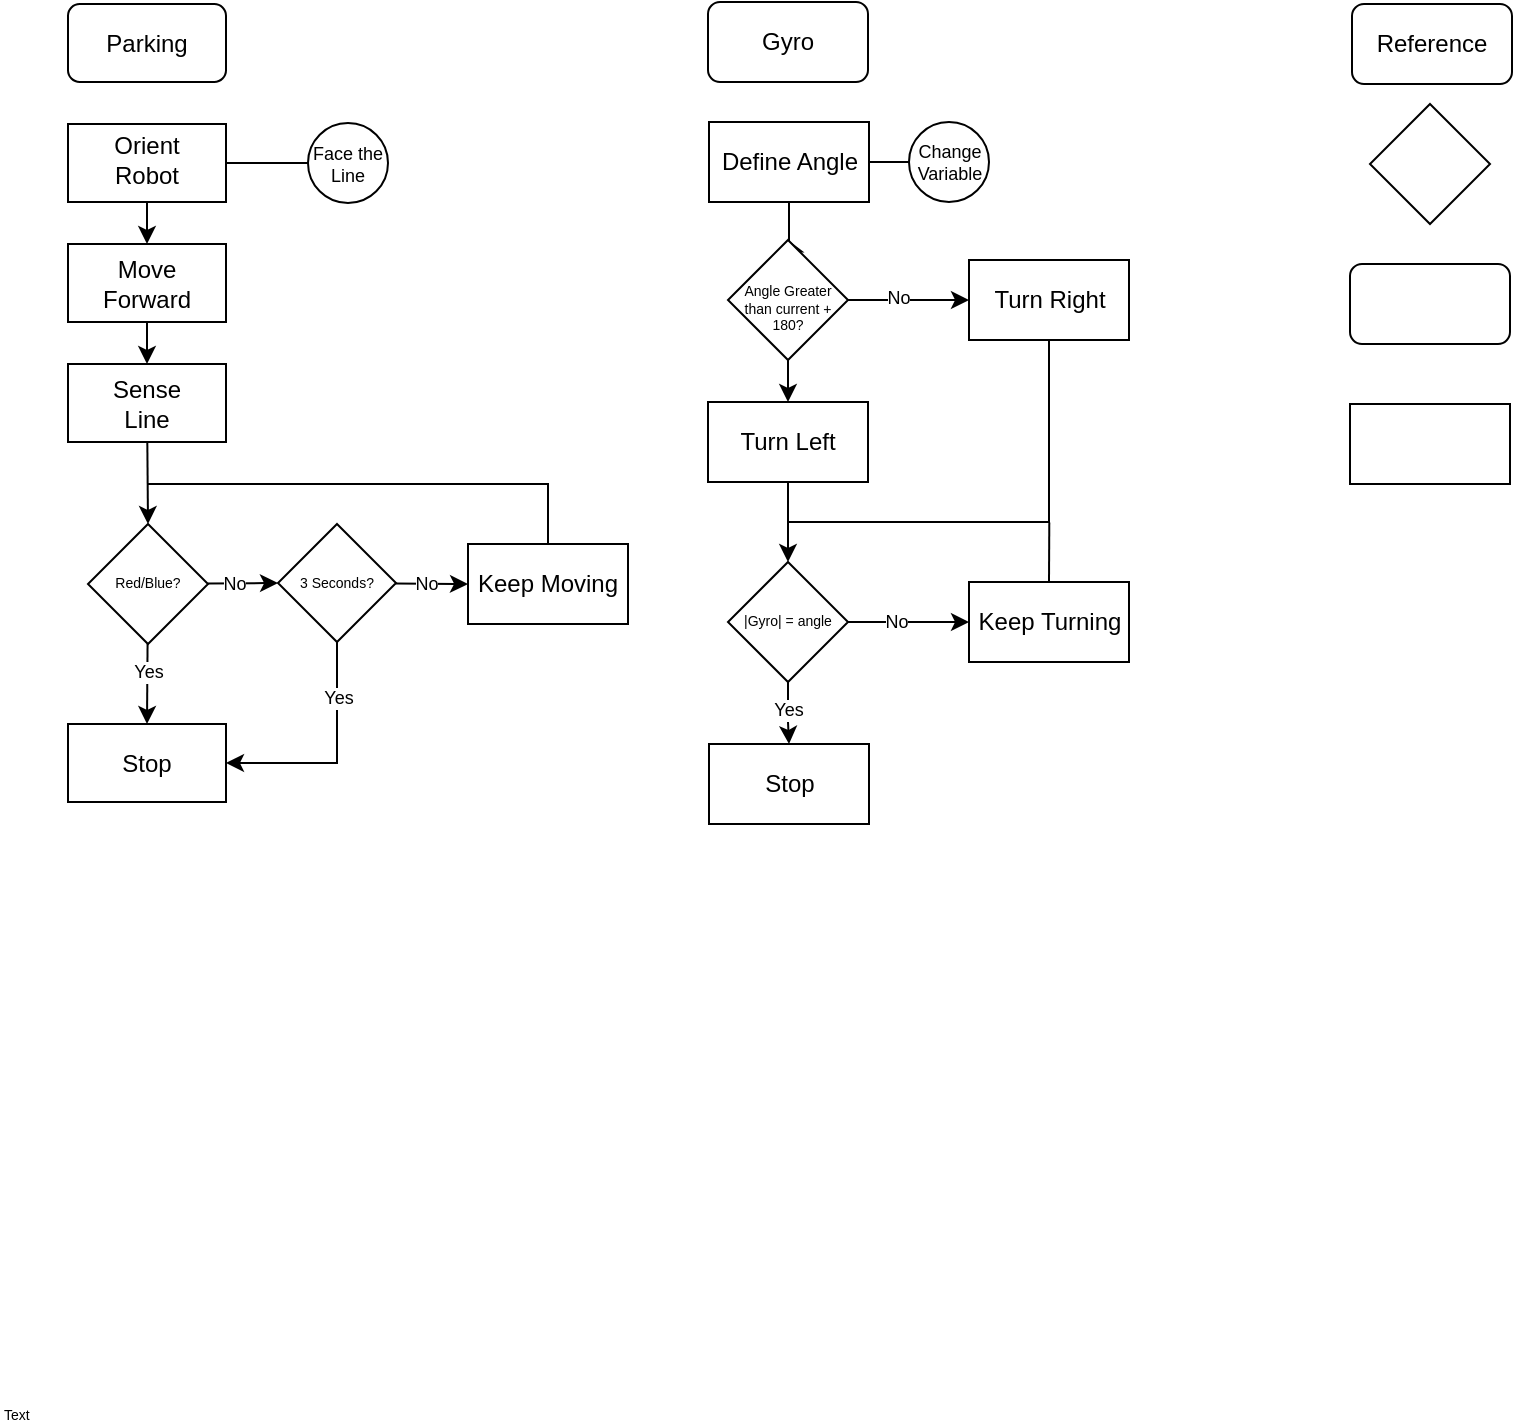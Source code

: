 <mxfile version="12.0.0" type="github" pages="2"><diagram id="pHJwRLuF5TMf0lRPLYW9" name="Gyro + Parking"><mxGraphModel grid="1" dx="854" dy="430" gridSize="10" guides="1" tooltips="1" connect="1" arrows="1" fold="1" page="1" pageScale="1" pageWidth="850" pageHeight="1100" background="none" math="0" shadow="0"><root><mxCell id="0" /><mxCell id="1" parent="0" /><mxCell id="SPKbu1m8ChDVOImklEzh-2" value="" parent="1" style="rounded=1;whiteSpace=wrap;html=1;fontSize=12;fontFamily=Helvetica;" vertex="1"><mxGeometry as="geometry" x="40" y="40" width="79" height="39" /></mxCell><mxCell id="SPKbu1m8ChDVOImklEzh-3" value="Parking" parent="1" style="text;html=1;strokeColor=none;fillColor=none;align=center;verticalAlign=middle;whiteSpace=wrap;rounded=0;fontSize=12;fontFamily=Helvetica;" vertex="1"><mxGeometry as="geometry" x="60" y="50" width="39" height="19" /></mxCell><mxCell id="SPKbu1m8ChDVOImklEzh-19" source="SPKbu1m8ChDVOImklEzh-4" parent="1" style="edgeStyle=none;rounded=0;orthogonalLoop=1;jettySize=auto;html=1;entryX=0.5;entryY=0;entryDx=0;entryDy=0;fontSize=12;fontFamily=Helvetica;" edge="1" target="SPKbu1m8ChDVOImklEzh-6"><mxGeometry as="geometry" relative="1" /></mxCell><mxCell id="SPKbu1m8ChDVOImklEzh-59" source="SPKbu1m8ChDVOImklEzh-4" parent="1" style="edgeStyle=orthogonalEdgeStyle;rounded=0;orthogonalLoop=1;jettySize=auto;html=1;entryX=0;entryY=0.5;entryDx=0;entryDy=0;startArrow=none;startFill=0;endArrow=none;endFill=0;fontSize=12;fontFamily=Helvetica;" edge="1" target="SPKbu1m8ChDVOImklEzh-58"><mxGeometry as="geometry" relative="1" /></mxCell><mxCell id="SPKbu1m8ChDVOImklEzh-4" value="" parent="1" style="rounded=0;whiteSpace=wrap;html=1;fontSize=12;fontFamily=Helvetica;" vertex="1"><mxGeometry as="geometry" x="40" y="100" width="79" height="39" /></mxCell><mxCell id="SPKbu1m8ChDVOImklEzh-5" value="Orient Robot" parent="1" style="text;html=1;strokeColor=none;fillColor=none;align=center;verticalAlign=middle;whiteSpace=wrap;rounded=0;fontSize=12;fontFamily=Helvetica;" vertex="1"><mxGeometry as="geometry" x="60" y="108" width="39" height="19" /></mxCell><mxCell id="SPKbu1m8ChDVOImklEzh-20" source="SPKbu1m8ChDVOImklEzh-6" parent="1" style="edgeStyle=none;rounded=0;orthogonalLoop=1;jettySize=auto;html=1;entryX=0.5;entryY=0;entryDx=0;entryDy=0;fontSize=12;fontFamily=Helvetica;" edge="1" target="SPKbu1m8ChDVOImklEzh-11"><mxGeometry as="geometry" relative="1" /></mxCell><mxCell id="SPKbu1m8ChDVOImklEzh-6" value="" parent="1" style="rounded=0;whiteSpace=wrap;html=1;fontSize=12;fontFamily=Helvetica;" vertex="1"><mxGeometry as="geometry" x="40" y="160" width="79" height="39" /></mxCell><mxCell id="SPKbu1m8ChDVOImklEzh-10" value="Move Forward" parent="1" style="text;html=1;strokeColor=none;fillColor=none;align=center;verticalAlign=middle;whiteSpace=wrap;rounded=0;fontSize=12;fontFamily=Helvetica;" vertex="1"><mxGeometry as="geometry" x="55" y="170" width="49" height="19" /></mxCell><mxCell id="SPKbu1m8ChDVOImklEzh-21" source="SPKbu1m8ChDVOImklEzh-11" parent="1" style="edgeStyle=none;rounded=0;orthogonalLoop=1;jettySize=auto;html=1;entryX=0.5;entryY=0;entryDx=0;entryDy=0;fontSize=12;fontFamily=Helvetica;" edge="1" target="SPKbu1m8ChDVOImklEzh-15"><mxGeometry as="geometry" relative="1" /></mxCell><mxCell id="SPKbu1m8ChDVOImklEzh-11" value="" parent="1" style="rounded=0;whiteSpace=wrap;html=1;fontSize=12;fontFamily=Helvetica;" vertex="1"><mxGeometry as="geometry" x="40" y="220" width="79" height="39" /></mxCell><mxCell id="SPKbu1m8ChDVOImklEzh-12" value="Sense Line" parent="1" style="text;html=1;strokeColor=none;fillColor=none;align=center;verticalAlign=middle;whiteSpace=wrap;rounded=0;fontSize=12;fontFamily=Helvetica;" vertex="1"><mxGeometry as="geometry" x="55" y="230" width="49" height="19" /></mxCell><mxCell id="SPKbu1m8ChDVOImklEzh-22" value="No" source="SPKbu1m8ChDVOImklEzh-15" parent="1" style="edgeStyle=none;rounded=0;orthogonalLoop=1;jettySize=auto;html=1;entryX=0;entryY=0.5;entryDx=0;entryDy=0;fontSize=9;fontFamily=Helvetica;" edge="1" target="SPKbu1m8ChDVOImklEzh-18"><mxGeometry as="geometry" x="-0.257" relative="1"><mxPoint as="offset" /></mxGeometry></mxCell><mxCell id="SPKbu1m8ChDVOImklEzh-24" source="SPKbu1m8ChDVOImklEzh-15" parent="1" style="edgeStyle=none;rounded=0;orthogonalLoop=1;jettySize=auto;html=1;entryX=0.5;entryY=0;entryDx=0;entryDy=0;fontSize=12;fontFamily=Helvetica;" edge="1" target="SPKbu1m8ChDVOImklEzh-17"><mxGeometry as="geometry" relative="1" /></mxCell><mxCell id="SPKbu1m8ChDVOImklEzh-27" value="Yes" parent="SPKbu1m8ChDVOImklEzh-24" style="text;html=1;resizable=0;points=[];align=center;verticalAlign=middle;labelBackgroundColor=#ffffff;fontSize=9;fontFamily=Helvetica;" vertex="1" connectable="0"><mxGeometry as="geometry" x="-0.32" y="1" relative="1"><mxPoint as="offset" x="-1" /></mxGeometry></mxCell><mxCell id="SPKbu1m8ChDVOImklEzh-15" value="Red/Blue?" parent="1" style="rhombus;whiteSpace=wrap;html=1;fontSize=7;fontFamily=Helvetica;" vertex="1"><mxGeometry as="geometry" x="50" y="300" width="60" height="60" /></mxCell><mxCell id="SPKbu1m8ChDVOImklEzh-26" source="SPKbu1m8ChDVOImklEzh-16" parent="1" style="edgeStyle=orthogonalEdgeStyle;rounded=0;orthogonalLoop=1;jettySize=auto;html=1;fontSize=12;exitX=0.5;exitY=0;exitDx=0;exitDy=0;endArrow=none;endFill=0;fontFamily=Helvetica;" edge="1"><mxGeometry as="geometry" relative="1"><mxPoint as="targetPoint" x="80" y="280" /><Array as="points"><mxPoint x="280" y="280" /></Array></mxGeometry></mxCell><mxCell id="SPKbu1m8ChDVOImklEzh-16" value="Keep Moving" parent="1" style="rounded=0;whiteSpace=wrap;html=1;fontSize=12;fontFamily=Helvetica;" vertex="1"><mxGeometry as="geometry" x="240" y="310" width="80" height="40" /></mxCell><mxCell id="SPKbu1m8ChDVOImklEzh-17" value="&lt;p style=&quot;font-size: 12px&quot;&gt;Stop&lt;/p&gt;" parent="1" style="rounded=0;whiteSpace=wrap;html=1;fontSize=12;fontFamily=Helvetica;fontStyle=0" vertex="1"><mxGeometry as="geometry" x="40" y="400" width="79" height="39" /></mxCell><mxCell id="SPKbu1m8ChDVOImklEzh-23" value="No" source="SPKbu1m8ChDVOImklEzh-18" parent="1" style="edgeStyle=none;rounded=0;orthogonalLoop=1;jettySize=auto;html=1;entryX=0;entryY=0.5;entryDx=0;entryDy=0;fontSize=9;fontFamily=Helvetica;" edge="1" target="SPKbu1m8ChDVOImklEzh-16"><mxGeometry as="geometry" x="-0.143" relative="1"><mxPoint as="offset" /></mxGeometry></mxCell><mxCell id="SPKbu1m8ChDVOImklEzh-18" value="3 Seconds?" parent="1" style="rhombus;whiteSpace=wrap;html=1;fontSize=7;fontFamily=Helvetica;" vertex="1"><mxGeometry as="geometry" x="145" y="300" width="59" height="59" /></mxCell><mxCell id="SPKbu1m8ChDVOImklEzh-25" source="SPKbu1m8ChDVOImklEzh-18" parent="1" style="edgeStyle=orthogonalEdgeStyle;rounded=0;orthogonalLoop=1;jettySize=auto;html=1;entryX=1;entryY=0.5;entryDx=0;entryDy=0;fontSize=12;exitX=0.5;exitY=1;exitDx=0;exitDy=0;fontFamily=Helvetica;" edge="1" target="SPKbu1m8ChDVOImklEzh-17"><mxGeometry as="geometry" relative="1"><mxPoint as="sourcePoint" x="190" y="290" /></mxGeometry></mxCell><mxCell id="SPKbu1m8ChDVOImklEzh-28" value="Yes" parent="SPKbu1m8ChDVOImklEzh-25" style="text;html=1;resizable=0;points=[];align=center;verticalAlign=middle;labelBackgroundColor=#ffffff;fontSize=9;fontFamily=Helvetica;" vertex="1" connectable="0"><mxGeometry as="geometry" x="-0.658" y="2" relative="1"><mxPoint as="offset" x="-2" y="7.5" /></mxGeometry></mxCell><mxCell id="SPKbu1m8ChDVOImklEzh-29" value="Gyro" parent="1" style="rounded=1;whiteSpace=wrap;html=1;fontSize=12;fontFamily=Helvetica;" vertex="1"><mxGeometry as="geometry" x="360" y="39" width="80" height="40" /></mxCell><mxCell id="SPKbu1m8ChDVOImklEzh-39" source="SPKbu1m8ChDVOImklEzh-32" parent="1" style="edgeStyle=orthogonalEdgeStyle;rounded=0;orthogonalLoop=1;jettySize=auto;html=1;entryX=0.5;entryY=0;entryDx=0;entryDy=0;endArrow=classic;endFill=1;fontSize=12;fontFamily=Helvetica;" edge="1" target="SPKbu1m8ChDVOImklEzh-35"><mxGeometry as="geometry" relative="1" /></mxCell><mxCell id="SPKbu1m8ChDVOImklEzh-32" value="Define Angle" parent="1" style="rounded=0;whiteSpace=wrap;html=1;fontSize=12;fontFamily=Helvetica;" vertex="1"><mxGeometry as="geometry" x="360.5" y="99" width="80" height="40" /></mxCell><mxCell id="SPKbu1m8ChDVOImklEzh-36" source="SPKbu1m8ChDVOImklEzh-34" parent="1" style="edgeStyle=orthogonalEdgeStyle;rounded=0;orthogonalLoop=1;jettySize=auto;html=1;entryX=1;entryY=0.5;entryDx=0;entryDy=0;endArrow=none;endFill=0;fontSize=12;fontFamily=Helvetica;" edge="1" target="SPKbu1m8ChDVOImklEzh-32"><mxGeometry as="geometry" relative="1" /></mxCell><mxCell id="SPKbu1m8ChDVOImklEzh-34" value="Change Variable" parent="1" style="ellipse;whiteSpace=wrap;html=1;aspect=fixed;fontSize=9;fontFamily=Helvetica;" vertex="1"><mxGeometry as="geometry" x="460.5" y="99" width="40" height="40" /></mxCell><mxCell id="SPKbu1m8ChDVOImklEzh-40" source="SPKbu1m8ChDVOImklEzh-35" parent="1" style="edgeStyle=orthogonalEdgeStyle;rounded=0;orthogonalLoop=1;jettySize=auto;html=1;entryX=0;entryY=0.5;entryDx=0;entryDy=0;endArrow=classic;endFill=1;fontSize=12;fontFamily=Helvetica;" edge="1" target="SPKbu1m8ChDVOImklEzh-38"><mxGeometry as="geometry" relative="1" /></mxCell><mxCell id="SPKbu1m8ChDVOImklEzh-54" value="No" parent="SPKbu1m8ChDVOImklEzh-40" style="text;html=1;resizable=0;points=[];align=center;verticalAlign=middle;labelBackgroundColor=#ffffff;fontSize=9;fontFamily=Helvetica;" vertex="1" connectable="0"><mxGeometry as="geometry" x="-0.002" y="6" relative="1"><mxPoint as="offset" x="-5" y="5" /></mxGeometry></mxCell><mxCell id="5WvHn8uHkhuV7Z_xuSRU-1" source="SPKbu1m8ChDVOImklEzh-35" parent="1" style="edgeStyle=orthogonalEdgeStyle;rounded=0;orthogonalLoop=1;jettySize=auto;html=1;entryX=0.5;entryY=0;entryDx=0;entryDy=0;startArrow=none;startFill=0;endArrow=classic;endFill=1;fontFamily=Helvetica;fontSize=9;" edge="1" target="SPKbu1m8ChDVOImklEzh-41"><mxGeometry as="geometry" relative="1" /></mxCell><mxCell id="SPKbu1m8ChDVOImklEzh-35" value="&lt;br style=&quot;font-size: 7px;&quot;&gt;Angle Greater than current + 180?" parent="1" style="rhombus;whiteSpace=wrap;html=1;fontSize=7;fontFamily=Helvetica;" vertex="1"><mxGeometry as="geometry" x="370" y="158" width="60" height="60" /></mxCell><mxCell id="SPKbu1m8ChDVOImklEzh-51" source="SPKbu1m8ChDVOImklEzh-38" parent="1" style="edgeStyle=orthogonalEdgeStyle;rounded=0;orthogonalLoop=1;jettySize=auto;html=1;startArrow=none;startFill=0;endArrow=none;endFill=0;fontSize=12;fontFamily=Helvetica;" edge="1"><mxGeometry as="geometry" relative="1"><mxPoint as="targetPoint" x="400.5" y="299" /><Array as="points"><mxPoint x="530.5" y="299" /><mxPoint x="400.5" y="299" /></Array></mxGeometry></mxCell><mxCell id="SPKbu1m8ChDVOImklEzh-38" value="Turn Right" parent="1" style="rounded=0;whiteSpace=wrap;html=1;fontSize=12;fontFamily=Helvetica;" vertex="1"><mxGeometry as="geometry" x="490.5" y="168" width="80" height="40" /></mxCell><mxCell id="SPKbu1m8ChDVOImklEzh-47" source="SPKbu1m8ChDVOImklEzh-41" parent="1" style="edgeStyle=orthogonalEdgeStyle;rounded=0;orthogonalLoop=1;jettySize=auto;html=1;entryX=0.5;entryY=0;entryDx=0;entryDy=0;endArrow=classic;endFill=1;fontSize=12;fontFamily=Helvetica;" edge="1" target="SPKbu1m8ChDVOImklEzh-44"><mxGeometry as="geometry" relative="1" /></mxCell><mxCell id="SPKbu1m8ChDVOImklEzh-41" value="Turn Left" parent="1" style="rounded=0;whiteSpace=wrap;html=1;fontSize=12;fontFamily=Helvetica;" vertex="1"><mxGeometry as="geometry" x="360" y="239" width="80" height="40" /></mxCell><mxCell id="SPKbu1m8ChDVOImklEzh-48" source="SPKbu1m8ChDVOImklEzh-44" parent="1" style="edgeStyle=orthogonalEdgeStyle;rounded=0;orthogonalLoop=1;jettySize=auto;html=1;entryX=0;entryY=0.5;entryDx=0;entryDy=0;endArrow=classic;endFill=1;fontSize=12;startArrow=none;startFill=0;fontFamily=Helvetica;" edge="1" target="SPKbu1m8ChDVOImklEzh-45"><mxGeometry as="geometry" relative="1" /></mxCell><mxCell id="SPKbu1m8ChDVOImklEzh-55" value="No" parent="SPKbu1m8ChDVOImklEzh-48" style="text;html=1;resizable=0;points=[];align=center;verticalAlign=middle;labelBackgroundColor=#ffffff;fontSize=9;fontFamily=Helvetica;" vertex="1" connectable="0"><mxGeometry as="geometry" x="-0.227" relative="1"><mxPoint as="offset" /></mxGeometry></mxCell><mxCell id="SPKbu1m8ChDVOImklEzh-49" source="SPKbu1m8ChDVOImklEzh-44" parent="1" style="edgeStyle=orthogonalEdgeStyle;rounded=0;orthogonalLoop=1;jettySize=auto;html=1;entryX=0.5;entryY=0;entryDx=0;entryDy=0;endArrow=classic;endFill=1;fontSize=12;fontFamily=Helvetica;" edge="1" target="SPKbu1m8ChDVOImklEzh-46"><mxGeometry as="geometry" relative="1" /></mxCell><mxCell id="SPKbu1m8ChDVOImklEzh-56" value="Yes" parent="SPKbu1m8ChDVOImklEzh-49" style="text;html=1;resizable=0;points=[];align=center;verticalAlign=middle;labelBackgroundColor=#ffffff;fontSize=9;fontFamily=Helvetica;" vertex="1" connectable="0"><mxGeometry as="geometry" x="-0.111" y="1" relative="1"><mxPoint as="offset" x="-1" /></mxGeometry></mxCell><mxCell id="SPKbu1m8ChDVOImklEzh-44" value="|Gyro| = angle" parent="1" style="rhombus;whiteSpace=wrap;html=1;fontSize=7;fontFamily=Helvetica;" vertex="1"><mxGeometry as="geometry" x="370" y="319" width="60" height="60" /></mxCell><mxCell id="SPKbu1m8ChDVOImklEzh-52" source="SPKbu1m8ChDVOImklEzh-45" parent="1" style="edgeStyle=orthogonalEdgeStyle;rounded=0;orthogonalLoop=1;jettySize=auto;html=1;startArrow=none;startFill=0;endArrow=none;endFill=0;fontSize=12;fontFamily=Helvetica;" edge="1"><mxGeometry as="geometry" relative="1"><mxPoint as="targetPoint" x="530.5" y="339" /><Array as="points"><mxPoint x="530.5" y="339" /></Array></mxGeometry></mxCell><mxCell id="SPKbu1m8ChDVOImklEzh-57" source="SPKbu1m8ChDVOImklEzh-45" parent="1" style="edgeStyle=orthogonalEdgeStyle;rounded=0;orthogonalLoop=1;jettySize=auto;html=1;exitX=0.5;exitY=0;exitDx=0;exitDy=0;startArrow=none;startFill=0;endArrow=none;endFill=0;fontSize=12;fontFamily=Helvetica;" edge="1"><mxGeometry as="geometry" relative="1"><mxPoint as="targetPoint" x="530.643" y="299.238" /></mxGeometry></mxCell><mxCell id="SPKbu1m8ChDVOImklEzh-45" value="Keep Turning" parent="1" style="rounded=0;whiteSpace=wrap;html=1;fontSize=12;fontFamily=Helvetica;" vertex="1"><mxGeometry as="geometry" x="490.5" y="329" width="80" height="40" /></mxCell><mxCell id="SPKbu1m8ChDVOImklEzh-46" value="Stop" parent="1" style="rounded=0;whiteSpace=wrap;html=1;fontSize=12;fontFamily=Helvetica;" vertex="1"><mxGeometry as="geometry" x="360.5" y="410" width="80" height="40" /></mxCell><mxCell id="SPKbu1m8ChDVOImklEzh-58" value="Face the Line" parent="1" style="ellipse;whiteSpace=wrap;html=1;aspect=fixed;fontSize=9;fontFamily=Helvetica;" vertex="1"><mxGeometry as="geometry" x="160" y="99.5" width="40" height="40" /></mxCell><mxCell id="fxkLCSbLqVlDCJO2Ypzc-1" value="" parent="1" style="rhombus;whiteSpace=wrap;html=1;" vertex="1"><mxGeometry as="geometry" x="691" y="90" width="60" height="60" /></mxCell><mxCell id="fxkLCSbLqVlDCJO2Ypzc-2" value="" parent="1" style="rounded=1;whiteSpace=wrap;html=1;fontSize=12;" vertex="1"><mxGeometry as="geometry" x="681" y="170" width="80" height="40" /></mxCell><mxCell id="fxkLCSbLqVlDCJO2Ypzc-3" value="" parent="1" style="rounded=0;whiteSpace=wrap;html=1;fontSize=12;" vertex="1"><mxGeometry as="geometry" x="681" y="240" width="80" height="40" /></mxCell><mxCell id="fxkLCSbLqVlDCJO2Ypzc-4" value="Reference" parent="1" style="rounded=1;whiteSpace=wrap;html=1;fontSize=12;" vertex="1"><mxGeometry as="geometry" x="682" y="40" width="80" height="40" /></mxCell><mxCell id="d7cjhALmOYhN5aGiq94p-1" value="Text" parent="1" style="text;html=1;resizable=0;points=[];autosize=1;align=left;verticalAlign=top;spacingTop=-4;fontSize=7;" vertex="1"><mxGeometry as="geometry" x="6" y="739" width="30" height="10" /></mxCell></root></mxGraphModel></diagram><diagram id="nyzHZWYQcHaX8Zv0KF61" name="Cameras"><mxGraphModel grid="1" dx="854" dy="430" gridSize="10" guides="1" tooltips="1" connect="1" arrows="1" fold="1" page="1" pageScale="1" pageWidth="850" pageHeight="1100" math="0" shadow="0"><root><mxCell id="zTp566KGiHOskHoR-qpn-0" /><mxCell id="zTp566KGiHOskHoR-qpn-1" parent="zTp566KGiHOskHoR-qpn-0" /><mxCell id="416RBb36jXVAL9n5rxCu-3" source="G75Hd8xlLMa-yicY9jrH-0" parent="zTp566KGiHOskHoR-qpn-1" style="edgeStyle=orthogonalEdgeStyle;rounded=0;orthogonalLoop=1;jettySize=auto;html=1;entryX=0.5;entryY=0;entryDx=0;entryDy=0;" edge="1" target="G75Hd8xlLMa-yicY9jrH-1"><mxGeometry as="geometry" relative="1" /></mxCell><mxCell id="G75Hd8xlLMa-yicY9jrH-0" value="Blue Camera" parent="zTp566KGiHOskHoR-qpn-1" style="rounded=1;whiteSpace=wrap;html=1;fontSize=12;" vertex="1"><mxGeometry as="geometry" x="160" y="40" width="80" height="40" /></mxCell><mxCell id="416RBb36jXVAL9n5rxCu-4" source="G75Hd8xlLMa-yicY9jrH-1" parent="zTp566KGiHOskHoR-qpn-1" style="edgeStyle=orthogonalEdgeStyle;rounded=0;orthogonalLoop=1;jettySize=auto;html=1;entryX=0.5;entryY=0;entryDx=0;entryDy=0;" edge="1" target="G75Hd8xlLMa-yicY9jrH-2"><mxGeometry as="geometry" relative="1" /></mxCell><mxCell id="G75Hd8xlLMa-yicY9jrH-1" value="Move Forward" parent="zTp566KGiHOskHoR-qpn-1" style="rounded=0;whiteSpace=wrap;html=1;fontSize=12;" vertex="1"><mxGeometry as="geometry" x="160" y="120" width="80" height="40" /></mxCell><mxCell id="416RBb36jXVAL9n5rxCu-5" source="G75Hd8xlLMa-yicY9jrH-2" parent="zTp566KGiHOskHoR-qpn-1" style="edgeStyle=orthogonalEdgeStyle;rounded=0;orthogonalLoop=1;jettySize=auto;html=1;entryX=0.5;entryY=0;entryDx=0;entryDy=0;" edge="1" target="G75Hd8xlLMa-yicY9jrH-3"><mxGeometry as="geometry" relative="1" /></mxCell><mxCell id="G75Hd8xlLMa-yicY9jrH-2" value="Strafe Right" parent="zTp566KGiHOskHoR-qpn-1" style="rounded=0;whiteSpace=wrap;html=1;fontSize=12;" vertex="1"><mxGeometry as="geometry" x="160" y="200" width="80" height="40" /></mxCell><mxCell id="416RBb36jXVAL9n5rxCu-6" source="G75Hd8xlLMa-yicY9jrH-3" parent="zTp566KGiHOskHoR-qpn-1" style="edgeStyle=orthogonalEdgeStyle;rounded=0;orthogonalLoop=1;jettySize=auto;html=1;entryX=0.5;entryY=0;entryDx=0;entryDy=0;" edge="1" target="G75Hd8xlLMa-yicY9jrH-4"><mxGeometry as="geometry" relative="1" /></mxCell><mxCell id="G75Hd8xlLMa-yicY9jrH-3" value="Move Forward" parent="zTp566KGiHOskHoR-qpn-1" style="rounded=0;whiteSpace=wrap;html=1;fontSize=12;" vertex="1"><mxGeometry as="geometry" x="160" y="280" width="80" height="40" /></mxCell><mxCell id="416RBb36jXVAL9n5rxCu-8" source="G75Hd8xlLMa-yicY9jrH-4" parent="zTp566KGiHOskHoR-qpn-1" style="edgeStyle=orthogonalEdgeStyle;rounded=0;orthogonalLoop=1;jettySize=auto;html=1;entryX=0.5;entryY=0;entryDx=0;entryDy=0;" edge="1" target="416RBb36jXVAL9n5rxCu-7"><mxGeometry as="geometry" relative="1" /></mxCell><mxCell id="G75Hd8xlLMa-yicY9jrH-4" value="Start Scanning" parent="zTp566KGiHOskHoR-qpn-1" style="rounded=0;whiteSpace=wrap;html=1;fontSize=12;" vertex="1"><mxGeometry as="geometry" x="160" y="360" width="80" height="40" /></mxCell><mxCell id="416RBb36jXVAL9n5rxCu-12" source="416RBb36jXVAL9n5rxCu-7" parent="zTp566KGiHOskHoR-qpn-1" style="edgeStyle=orthogonalEdgeStyle;rounded=0;orthogonalLoop=1;jettySize=auto;html=1;entryX=0.5;entryY=0;entryDx=0;entryDy=0;" edge="1" target="416RBb36jXVAL9n5rxCu-11"><mxGeometry as="geometry" relative="1" /></mxCell><mxCell id="416RBb36jXVAL9n5rxCu-20" value="Yes" parent="416RBb36jXVAL9n5rxCu-12" style="text;html=1;resizable=0;points=[];align=center;verticalAlign=middle;labelBackgroundColor=#ffffff;fontSize=7;" vertex="1" connectable="0"><mxGeometry as="geometry" x="0.124" relative="1"><mxPoint as="offset" x="-1" y="-1" /></mxGeometry></mxCell><mxCell id="416RBb36jXVAL9n5rxCu-13" source="416RBb36jXVAL9n5rxCu-7" parent="zTp566KGiHOskHoR-qpn-1" style="edgeStyle=orthogonalEdgeStyle;rounded=0;orthogonalLoop=1;jettySize=auto;html=1;entryX=0;entryY=0.5;entryDx=0;entryDy=0;" edge="1" target="416RBb36jXVAL9n5rxCu-9"><mxGeometry as="geometry" relative="1" /></mxCell><mxCell id="416RBb36jXVAL9n5rxCu-17" value="No" parent="416RBb36jXVAL9n5rxCu-13" style="text;html=1;resizable=0;points=[];align=center;verticalAlign=middle;labelBackgroundColor=#ffffff;fontSize=7;" vertex="1" connectable="0"><mxGeometry as="geometry" x="-0.32" relative="1"><mxPoint as="offset" y="-1" /></mxGeometry></mxCell><mxCell id="416RBb36jXVAL9n5rxCu-7" value="Skystone?" parent="zTp566KGiHOskHoR-qpn-1" style="rhombus;whiteSpace=wrap;html=1;fontSize=9;" vertex="1"><mxGeometry as="geometry" x="170" y="450" width="60" height="60" /></mxCell><mxCell id="416RBb36jXVAL9n5rxCu-14" source="416RBb36jXVAL9n5rxCu-9" parent="zTp566KGiHOskHoR-qpn-1" style="edgeStyle=orthogonalEdgeStyle;rounded=0;orthogonalLoop=1;jettySize=auto;html=1;entryX=0;entryY=0.5;entryDx=0;entryDy=0;" edge="1" target="416RBb36jXVAL9n5rxCu-10"><mxGeometry as="geometry" relative="1" /></mxCell><mxCell id="416RBb36jXVAL9n5rxCu-18" value="No" parent="416RBb36jXVAL9n5rxCu-14" style="text;html=1;resizable=0;points=[];align=center;verticalAlign=middle;labelBackgroundColor=#ffffff;fontSize=7;" vertex="1" connectable="0"><mxGeometry as="geometry" x="0.336" y="9" relative="1"><mxPoint as="offset" x="-3" y="8" /></mxGeometry></mxCell><mxCell id="416RBb36jXVAL9n5rxCu-16" source="416RBb36jXVAL9n5rxCu-9" parent="zTp566KGiHOskHoR-qpn-1" style="edgeStyle=orthogonalEdgeStyle;rounded=0;orthogonalLoop=1;jettySize=auto;html=1;endArrow=none;endFill=0;" edge="1"><mxGeometry as="geometry" relative="1"><mxPoint as="targetPoint" x="200" y="530" /><Array as="points"><mxPoint x="300" y="530" /></Array></mxGeometry></mxCell><mxCell id="416RBb36jXVAL9n5rxCu-19" value="Yes" parent="416RBb36jXVAL9n5rxCu-16" style="text;html=1;resizable=0;points=[];align=center;verticalAlign=middle;labelBackgroundColor=#ffffff;fontSize=7;" vertex="1" connectable="0"><mxGeometry as="geometry" x="0.116" relative="1"><mxPoint as="offset" x="-4" y="-1" /></mxGeometry></mxCell><mxCell id="416RBb36jXVAL9n5rxCu-9" value="3rd Time?" parent="zTp566KGiHOskHoR-qpn-1" style="rhombus;whiteSpace=wrap;html=1;fontSize=9;" vertex="1"><mxGeometry as="geometry" x="270" y="450" width="60" height="60" /></mxCell><mxCell id="416RBb36jXVAL9n5rxCu-15" source="416RBb36jXVAL9n5rxCu-10" parent="zTp566KGiHOskHoR-qpn-1" style="edgeStyle=orthogonalEdgeStyle;rounded=0;orthogonalLoop=1;jettySize=auto;html=1;endArrow=none;endFill=0;" edge="1"><mxGeometry as="geometry" relative="1"><mxPoint as="targetPoint" x="200" y="420" /><Array as="points"><mxPoint x="400" y="420" /></Array></mxGeometry></mxCell><mxCell id="416RBb36jXVAL9n5rxCu-10" value="Move Left" parent="zTp566KGiHOskHoR-qpn-1" style="rounded=0;whiteSpace=wrap;html=1;fontSize=12;" vertex="1"><mxGeometry as="geometry" x="360" y="460" width="80" height="40" /></mxCell><mxCell id="416RBb36jXVAL9n5rxCu-11" value="Run Void" parent="zTp566KGiHOskHoR-qpn-1" style="rounded=0;whiteSpace=wrap;html=1;fontSize=12;" vertex="1"><mxGeometry as="geometry" x="160" y="560" width="80" height="40" /></mxCell><mxCell id="416RBb36jXVAL9n5rxCu-21" source="416RBb36jXVAL9n5rxCu-22" parent="zTp566KGiHOskHoR-qpn-1" style="edgeStyle=orthogonalEdgeStyle;rounded=0;orthogonalLoop=1;jettySize=auto;html=1;entryX=0.5;entryY=0;entryDx=0;entryDy=0;" edge="1" target="416RBb36jXVAL9n5rxCu-24"><mxGeometry as="geometry" relative="1" /></mxCell><mxCell id="416RBb36jXVAL9n5rxCu-22" value="Red Camera" parent="zTp566KGiHOskHoR-qpn-1" style="rounded=1;whiteSpace=wrap;html=1;fontSize=12;" vertex="1"><mxGeometry as="geometry" x="480" y="40" width="80" height="40" /></mxCell><mxCell id="416RBb36jXVAL9n5rxCu-23" source="416RBb36jXVAL9n5rxCu-24" parent="zTp566KGiHOskHoR-qpn-1" style="edgeStyle=orthogonalEdgeStyle;rounded=0;orthogonalLoop=1;jettySize=auto;html=1;entryX=0.5;entryY=0;entryDx=0;entryDy=0;" edge="1" target="416RBb36jXVAL9n5rxCu-26"><mxGeometry as="geometry" relative="1" /></mxCell><mxCell id="416RBb36jXVAL9n5rxCu-24" value="Move Forward" parent="zTp566KGiHOskHoR-qpn-1" style="rounded=0;whiteSpace=wrap;html=1;fontSize=12;" vertex="1"><mxGeometry as="geometry" x="480" y="120" width="80" height="40" /></mxCell><mxCell id="416RBb36jXVAL9n5rxCu-25" source="416RBb36jXVAL9n5rxCu-26" parent="zTp566KGiHOskHoR-qpn-1" style="edgeStyle=orthogonalEdgeStyle;rounded=0;orthogonalLoop=1;jettySize=auto;html=1;entryX=0.5;entryY=0;entryDx=0;entryDy=0;" edge="1" target="416RBb36jXVAL9n5rxCu-28"><mxGeometry as="geometry" relative="1" /></mxCell><mxCell id="416RBb36jXVAL9n5rxCu-26" value="Strafe Left" parent="zTp566KGiHOskHoR-qpn-1" style="rounded=0;whiteSpace=wrap;html=1;fontSize=12;" vertex="1"><mxGeometry as="geometry" x="480" y="200" width="80" height="40" /></mxCell><mxCell id="416RBb36jXVAL9n5rxCu-27" source="416RBb36jXVAL9n5rxCu-28" parent="zTp566KGiHOskHoR-qpn-1" style="edgeStyle=orthogonalEdgeStyle;rounded=0;orthogonalLoop=1;jettySize=auto;html=1;entryX=0.5;entryY=0;entryDx=0;entryDy=0;" edge="1" target="416RBb36jXVAL9n5rxCu-30"><mxGeometry as="geometry" relative="1" /></mxCell><mxCell id="416RBb36jXVAL9n5rxCu-28" value="Move Forward" parent="zTp566KGiHOskHoR-qpn-1" style="rounded=0;whiteSpace=wrap;html=1;fontSize=12;" vertex="1"><mxGeometry as="geometry" x="480" y="280" width="80" height="40" /></mxCell><mxCell id="416RBb36jXVAL9n5rxCu-29" source="416RBb36jXVAL9n5rxCu-30" parent="zTp566KGiHOskHoR-qpn-1" style="edgeStyle=orthogonalEdgeStyle;rounded=0;orthogonalLoop=1;jettySize=auto;html=1;entryX=0.5;entryY=0;entryDx=0;entryDy=0;" edge="1" target="416RBb36jXVAL9n5rxCu-35"><mxGeometry as="geometry" relative="1" /></mxCell><mxCell id="416RBb36jXVAL9n5rxCu-30" value="Start Scanning" parent="zTp566KGiHOskHoR-qpn-1" style="rounded=0;whiteSpace=wrap;html=1;fontSize=12;" vertex="1"><mxGeometry as="geometry" x="480" y="360" width="80" height="40" /></mxCell><mxCell id="416RBb36jXVAL9n5rxCu-31" source="416RBb36jXVAL9n5rxCu-35" parent="zTp566KGiHOskHoR-qpn-1" style="edgeStyle=orthogonalEdgeStyle;rounded=0;orthogonalLoop=1;jettySize=auto;html=1;entryX=0.5;entryY=0;entryDx=0;entryDy=0;" edge="1" target="416RBb36jXVAL9n5rxCu-43"><mxGeometry as="geometry" relative="1" /></mxCell><mxCell id="416RBb36jXVAL9n5rxCu-32" value="Yes" parent="416RBb36jXVAL9n5rxCu-31" style="text;html=1;resizable=0;points=[];align=center;verticalAlign=middle;labelBackgroundColor=#ffffff;fontSize=7;" vertex="1" connectable="0"><mxGeometry as="geometry" x="0.124" relative="1"><mxPoint as="offset" x="-1" y="-1" /></mxGeometry></mxCell><mxCell id="416RBb36jXVAL9n5rxCu-33" source="416RBb36jXVAL9n5rxCu-35" parent="zTp566KGiHOskHoR-qpn-1" style="edgeStyle=orthogonalEdgeStyle;rounded=0;orthogonalLoop=1;jettySize=auto;html=1;entryX=0;entryY=0.5;entryDx=0;entryDy=0;" edge="1" target="416RBb36jXVAL9n5rxCu-40"><mxGeometry as="geometry" relative="1" /></mxCell><mxCell id="416RBb36jXVAL9n5rxCu-34" value="No" parent="416RBb36jXVAL9n5rxCu-33" style="text;html=1;resizable=0;points=[];align=center;verticalAlign=middle;labelBackgroundColor=#ffffff;fontSize=7;" vertex="1" connectable="0"><mxGeometry as="geometry" x="-0.32" relative="1"><mxPoint as="offset" y="-1" /></mxGeometry></mxCell><mxCell id="416RBb36jXVAL9n5rxCu-35" value="Skystone?" parent="zTp566KGiHOskHoR-qpn-1" style="rhombus;whiteSpace=wrap;html=1;fontSize=9;" vertex="1"><mxGeometry as="geometry" x="490" y="450" width="60" height="60" /></mxCell><mxCell id="416RBb36jXVAL9n5rxCu-36" source="416RBb36jXVAL9n5rxCu-40" parent="zTp566KGiHOskHoR-qpn-1" style="edgeStyle=orthogonalEdgeStyle;rounded=0;orthogonalLoop=1;jettySize=auto;html=1;entryX=0;entryY=0.5;entryDx=0;entryDy=0;" edge="1" target="416RBb36jXVAL9n5rxCu-42"><mxGeometry as="geometry" relative="1" /></mxCell><mxCell id="416RBb36jXVAL9n5rxCu-37" value="No" parent="416RBb36jXVAL9n5rxCu-36" style="text;html=1;resizable=0;points=[];align=center;verticalAlign=middle;labelBackgroundColor=#ffffff;fontSize=7;" vertex="1" connectable="0"><mxGeometry as="geometry" x="0.336" y="9" relative="1"><mxPoint as="offset" x="-3" y="8" /></mxGeometry></mxCell><mxCell id="416RBb36jXVAL9n5rxCu-38" source="416RBb36jXVAL9n5rxCu-40" parent="zTp566KGiHOskHoR-qpn-1" style="edgeStyle=orthogonalEdgeStyle;rounded=0;orthogonalLoop=1;jettySize=auto;html=1;endArrow=none;endFill=0;" edge="1"><mxGeometry as="geometry" relative="1"><mxPoint as="targetPoint" x="520" y="530.286" /><Array as="points"><mxPoint x="620" y="530" /></Array></mxGeometry></mxCell><mxCell id="416RBb36jXVAL9n5rxCu-39" value="Yes" parent="416RBb36jXVAL9n5rxCu-38" style="text;html=1;resizable=0;points=[];align=center;verticalAlign=middle;labelBackgroundColor=#ffffff;fontSize=7;" vertex="1" connectable="0"><mxGeometry as="geometry" x="0.116" relative="1"><mxPoint as="offset" x="-4" y="-1" /></mxGeometry></mxCell><mxCell id="416RBb36jXVAL9n5rxCu-40" value="3rd Time?" parent="zTp566KGiHOskHoR-qpn-1" style="rhombus;whiteSpace=wrap;html=1;fontSize=9;" vertex="1"><mxGeometry as="geometry" x="590" y="450" width="60" height="60" /></mxCell><mxCell id="416RBb36jXVAL9n5rxCu-41" source="416RBb36jXVAL9n5rxCu-42" parent="zTp566KGiHOskHoR-qpn-1" style="edgeStyle=orthogonalEdgeStyle;rounded=0;orthogonalLoop=1;jettySize=auto;html=1;endArrow=none;endFill=0;" edge="1"><mxGeometry as="geometry" relative="1"><mxPoint as="targetPoint" x="520" y="420.286" /><Array as="points"><mxPoint x="720" y="420" /></Array></mxGeometry></mxCell><mxCell id="416RBb36jXVAL9n5rxCu-42" value="Move Right" parent="zTp566KGiHOskHoR-qpn-1" style="rounded=0;whiteSpace=wrap;html=1;fontSize=12;" vertex="1"><mxGeometry as="geometry" x="680" y="460" width="80" height="40" /></mxCell><mxCell id="416RBb36jXVAL9n5rxCu-43" value="Run Void" parent="zTp566KGiHOskHoR-qpn-1" style="rounded=0;whiteSpace=wrap;html=1;fontSize=12;" vertex="1"><mxGeometry as="geometry" x="480" y="560" width="80" height="40" /></mxCell></root></mxGraphModel></diagram></mxfile>